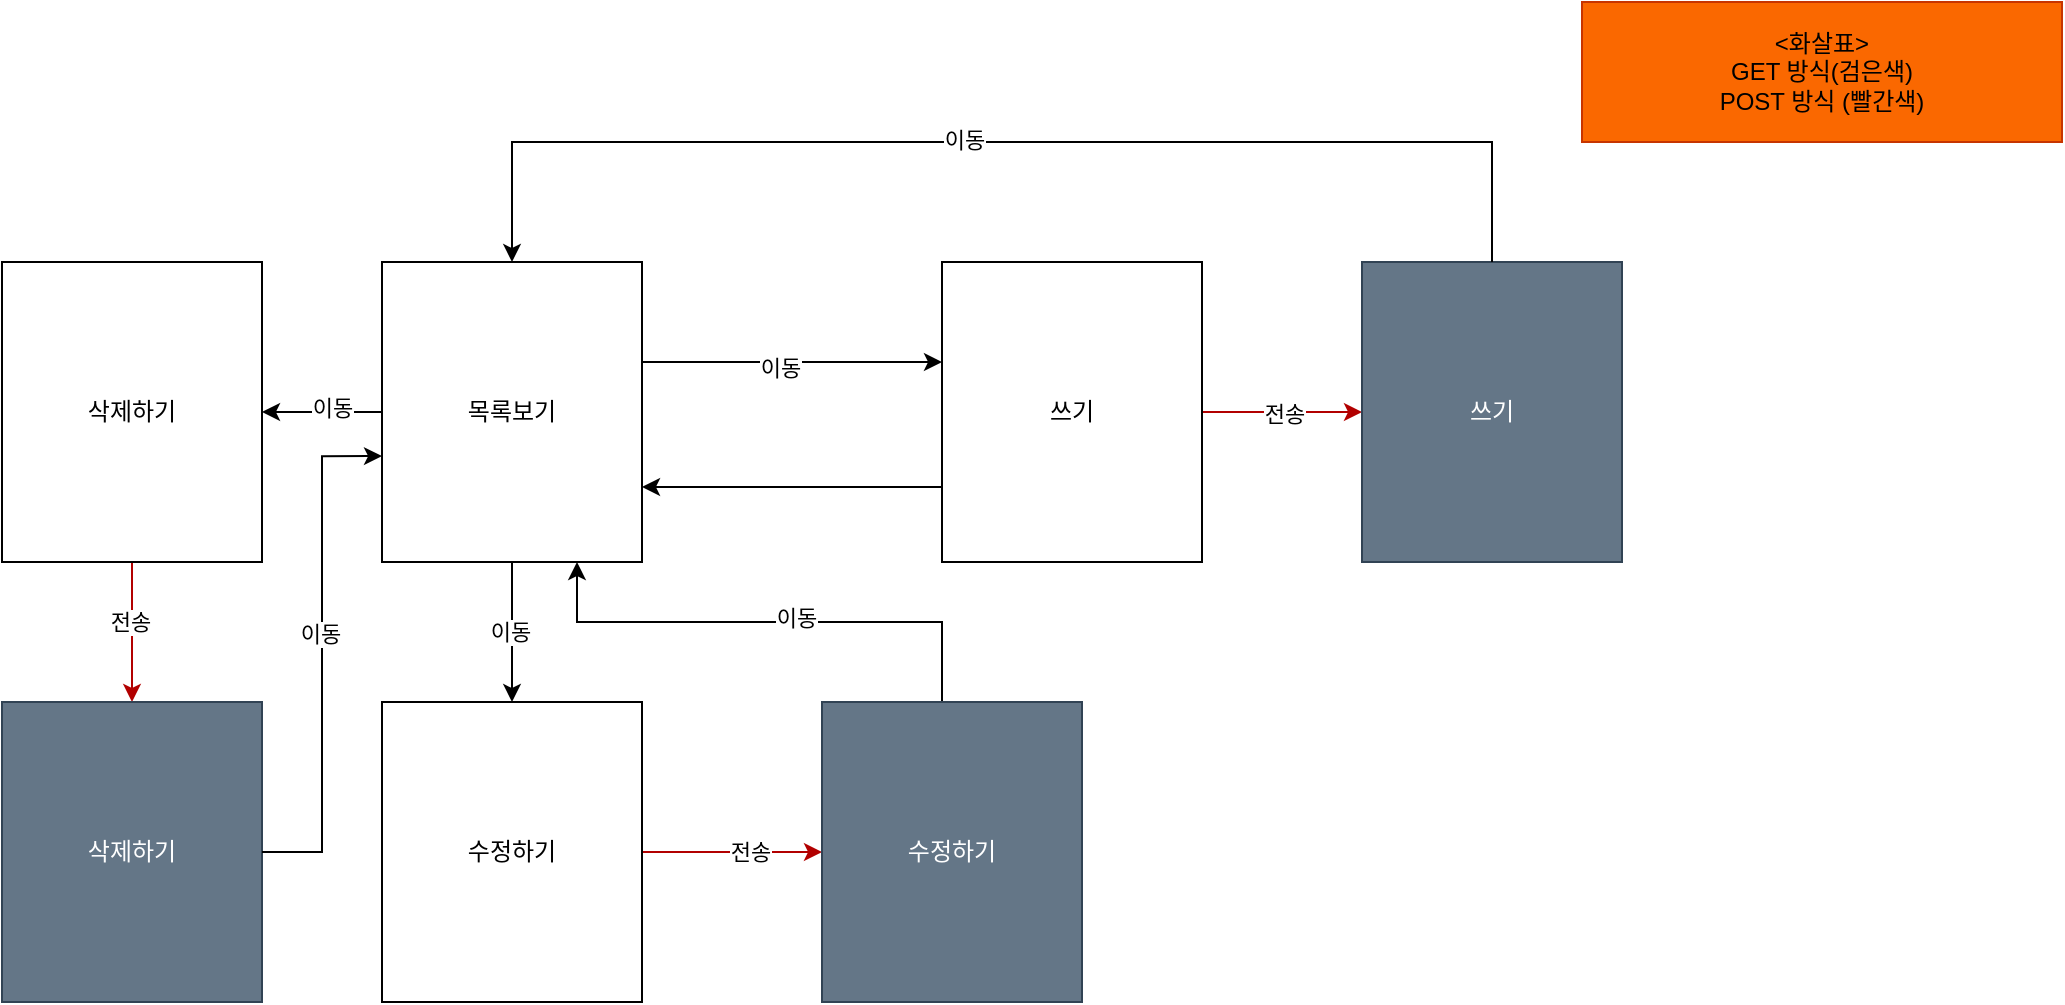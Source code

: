 <mxfile version="24.1.0" type="device">
  <diagram name="페이지-1" id="FMuyrCJI2ra5UQX8NjJK">
    <mxGraphModel dx="1925" dy="820" grid="1" gridSize="10" guides="1" tooltips="1" connect="1" arrows="1" fold="1" page="1" pageScale="1" pageWidth="827" pageHeight="1169" math="0" shadow="0">
      <root>
        <mxCell id="0" />
        <mxCell id="1" parent="0" />
        <mxCell id="ndrh0OWZY0IXniyJLG8j-7" value="" style="edgeStyle=orthogonalEdgeStyle;rounded=0;orthogonalLoop=1;jettySize=auto;html=1;" edge="1" parent="1" source="ndrh0OWZY0IXniyJLG8j-2" target="ndrh0OWZY0IXniyJLG8j-4">
          <mxGeometry relative="1" as="geometry">
            <Array as="points">
              <mxPoint x="270" y="180" />
              <mxPoint x="270" y="180" />
            </Array>
          </mxGeometry>
        </mxCell>
        <mxCell id="ndrh0OWZY0IXniyJLG8j-31" value="이동" style="edgeLabel;html=1;align=center;verticalAlign=middle;resizable=0;points=[];" vertex="1" connectable="0" parent="ndrh0OWZY0IXniyJLG8j-7">
          <mxGeometry x="-0.08" y="-3" relative="1" as="geometry">
            <mxPoint as="offset" />
          </mxGeometry>
        </mxCell>
        <mxCell id="ndrh0OWZY0IXniyJLG8j-13" value="" style="edgeStyle=orthogonalEdgeStyle;rounded=0;orthogonalLoop=1;jettySize=auto;html=1;" edge="1" parent="1" source="ndrh0OWZY0IXniyJLG8j-2" target="ndrh0OWZY0IXniyJLG8j-5">
          <mxGeometry relative="1" as="geometry" />
        </mxCell>
        <mxCell id="ndrh0OWZY0IXniyJLG8j-36" value="이동" style="edgeLabel;html=1;align=center;verticalAlign=middle;resizable=0;points=[];" vertex="1" connectable="0" parent="ndrh0OWZY0IXniyJLG8j-13">
          <mxGeometry y="-1" relative="1" as="geometry">
            <mxPoint as="offset" />
          </mxGeometry>
        </mxCell>
        <mxCell id="ndrh0OWZY0IXniyJLG8j-22" value="" style="edgeStyle=orthogonalEdgeStyle;rounded=0;orthogonalLoop=1;jettySize=auto;html=1;" edge="1" parent="1" source="ndrh0OWZY0IXniyJLG8j-2" target="ndrh0OWZY0IXniyJLG8j-6">
          <mxGeometry relative="1" as="geometry" />
        </mxCell>
        <mxCell id="ndrh0OWZY0IXniyJLG8j-34" value="이동" style="edgeLabel;html=1;align=center;verticalAlign=middle;resizable=0;points=[];" vertex="1" connectable="0" parent="ndrh0OWZY0IXniyJLG8j-22">
          <mxGeometry x="-0.167" y="-2" relative="1" as="geometry">
            <mxPoint as="offset" />
          </mxGeometry>
        </mxCell>
        <mxCell id="ndrh0OWZY0IXniyJLG8j-2" value="목록보기" style="whiteSpace=wrap;html=1;" vertex="1" parent="1">
          <mxGeometry x="110" y="130" width="130" height="150" as="geometry" />
        </mxCell>
        <mxCell id="ndrh0OWZY0IXniyJLG8j-9" value="" style="edgeStyle=orthogonalEdgeStyle;rounded=0;orthogonalLoop=1;jettySize=auto;html=1;fillColor=#e51400;strokeColor=#B20000;" edge="1" parent="1" source="ndrh0OWZY0IXniyJLG8j-4" target="ndrh0OWZY0IXniyJLG8j-8">
          <mxGeometry relative="1" as="geometry" />
        </mxCell>
        <mxCell id="ndrh0OWZY0IXniyJLG8j-32" value="전송" style="edgeLabel;html=1;align=center;verticalAlign=middle;resizable=0;points=[];" vertex="1" connectable="0" parent="ndrh0OWZY0IXniyJLG8j-9">
          <mxGeometry x="0.029" y="-1" relative="1" as="geometry">
            <mxPoint as="offset" />
          </mxGeometry>
        </mxCell>
        <mxCell id="ndrh0OWZY0IXniyJLG8j-40" style="edgeStyle=orthogonalEdgeStyle;rounded=0;orthogonalLoop=1;jettySize=auto;html=1;exitX=0;exitY=0.75;exitDx=0;exitDy=0;entryX=1;entryY=0.75;entryDx=0;entryDy=0;" edge="1" parent="1" source="ndrh0OWZY0IXniyJLG8j-4" target="ndrh0OWZY0IXniyJLG8j-2">
          <mxGeometry relative="1" as="geometry" />
        </mxCell>
        <mxCell id="ndrh0OWZY0IXniyJLG8j-4" value="쓰기" style="whiteSpace=wrap;html=1;" vertex="1" parent="1">
          <mxGeometry x="390" y="130" width="130" height="150" as="geometry" />
        </mxCell>
        <mxCell id="ndrh0OWZY0IXniyJLG8j-15" value="" style="edgeStyle=orthogonalEdgeStyle;rounded=0;orthogonalLoop=1;jettySize=auto;html=1;fillColor=#e51400;strokeColor=#B20000;" edge="1" parent="1" source="ndrh0OWZY0IXniyJLG8j-5" target="ndrh0OWZY0IXniyJLG8j-14">
          <mxGeometry relative="1" as="geometry" />
        </mxCell>
        <mxCell id="ndrh0OWZY0IXniyJLG8j-38" value="전송" style="edgeLabel;html=1;align=center;verticalAlign=middle;resizable=0;points=[];" vertex="1" connectable="0" parent="ndrh0OWZY0IXniyJLG8j-15">
          <mxGeometry x="0.2" relative="1" as="geometry">
            <mxPoint as="offset" />
          </mxGeometry>
        </mxCell>
        <mxCell id="ndrh0OWZY0IXniyJLG8j-5" value="수정하기" style="whiteSpace=wrap;html=1;" vertex="1" parent="1">
          <mxGeometry x="110" y="350" width="130" height="150" as="geometry" />
        </mxCell>
        <mxCell id="ndrh0OWZY0IXniyJLG8j-24" value="" style="edgeStyle=orthogonalEdgeStyle;rounded=0;orthogonalLoop=1;jettySize=auto;html=1;fillColor=#e51400;strokeColor=#B20000;" edge="1" parent="1" source="ndrh0OWZY0IXniyJLG8j-6" target="ndrh0OWZY0IXniyJLG8j-23">
          <mxGeometry relative="1" as="geometry" />
        </mxCell>
        <mxCell id="ndrh0OWZY0IXniyJLG8j-33" value="전송" style="edgeLabel;html=1;align=center;verticalAlign=middle;resizable=0;points=[];" vertex="1" connectable="0" parent="ndrh0OWZY0IXniyJLG8j-24">
          <mxGeometry x="-0.143" y="-1" relative="1" as="geometry">
            <mxPoint as="offset" />
          </mxGeometry>
        </mxCell>
        <mxCell id="ndrh0OWZY0IXniyJLG8j-6" value="삭제하기" style="whiteSpace=wrap;html=1;" vertex="1" parent="1">
          <mxGeometry x="-80" y="130" width="130" height="150" as="geometry" />
        </mxCell>
        <mxCell id="ndrh0OWZY0IXniyJLG8j-8" value="&lt;div&gt;쓰기&lt;/div&gt;" style="whiteSpace=wrap;html=1;fillColor=#647687;fontColor=#ffffff;strokeColor=#314354;" vertex="1" parent="1">
          <mxGeometry x="600" y="130" width="130" height="150" as="geometry" />
        </mxCell>
        <mxCell id="ndrh0OWZY0IXniyJLG8j-11" value="&lt;div&gt;&amp;lt;화살표&amp;gt;&lt;/div&gt;GET 방식(검은색)&lt;div&gt;POST 방식 (빨간색)&lt;/div&gt;" style="text;html=1;align=center;verticalAlign=middle;whiteSpace=wrap;rounded=0;fillColor=#fa6800;fontColor=#000000;strokeColor=#C73500;" vertex="1" parent="1">
          <mxGeometry x="710" width="240" height="70" as="geometry" />
        </mxCell>
        <mxCell id="ndrh0OWZY0IXniyJLG8j-12" style="edgeStyle=orthogonalEdgeStyle;rounded=0;orthogonalLoop=1;jettySize=auto;html=1;entryX=0.5;entryY=0;entryDx=0;entryDy=0;" edge="1" parent="1" source="ndrh0OWZY0IXniyJLG8j-8" target="ndrh0OWZY0IXniyJLG8j-2">
          <mxGeometry relative="1" as="geometry">
            <mxPoint x="160" y="70" as="targetPoint" />
            <Array as="points">
              <mxPoint x="665" y="70" />
              <mxPoint x="175" y="70" />
            </Array>
          </mxGeometry>
        </mxCell>
        <mxCell id="ndrh0OWZY0IXniyJLG8j-30" value="이동" style="edgeLabel;html=1;align=center;verticalAlign=middle;resizable=0;points=[];" vertex="1" connectable="0" parent="ndrh0OWZY0IXniyJLG8j-12">
          <mxGeometry x="0.063" y="-1" relative="1" as="geometry">
            <mxPoint as="offset" />
          </mxGeometry>
        </mxCell>
        <mxCell id="ndrh0OWZY0IXniyJLG8j-16" style="edgeStyle=orthogonalEdgeStyle;rounded=0;orthogonalLoop=1;jettySize=auto;html=1;entryX=0.75;entryY=1;entryDx=0;entryDy=0;" edge="1" parent="1" source="ndrh0OWZY0IXniyJLG8j-14" target="ndrh0OWZY0IXniyJLG8j-2">
          <mxGeometry relative="1" as="geometry">
            <mxPoint x="210" y="301" as="targetPoint" />
            <Array as="points">
              <mxPoint x="390" y="310" />
              <mxPoint x="208" y="310" />
            </Array>
          </mxGeometry>
        </mxCell>
        <mxCell id="ndrh0OWZY0IXniyJLG8j-37" value="이동" style="edgeLabel;html=1;align=center;verticalAlign=middle;resizable=0;points=[];" vertex="1" connectable="0" parent="ndrh0OWZY0IXniyJLG8j-16">
          <mxGeometry x="-0.103" y="-2" relative="1" as="geometry">
            <mxPoint as="offset" />
          </mxGeometry>
        </mxCell>
        <mxCell id="ndrh0OWZY0IXniyJLG8j-14" value="수정하기" style="whiteSpace=wrap;html=1;fillColor=#647687;fontColor=#ffffff;strokeColor=#314354;" vertex="1" parent="1">
          <mxGeometry x="330" y="350" width="130" height="150" as="geometry" />
        </mxCell>
        <mxCell id="ndrh0OWZY0IXniyJLG8j-23" value="삭제하기" style="whiteSpace=wrap;html=1;fillColor=#647687;fontColor=#ffffff;strokeColor=#314354;" vertex="1" parent="1">
          <mxGeometry x="-80" y="350" width="130" height="150" as="geometry" />
        </mxCell>
        <mxCell id="ndrh0OWZY0IXniyJLG8j-25" style="edgeStyle=orthogonalEdgeStyle;rounded=0;orthogonalLoop=1;jettySize=auto;html=1;entryX=0;entryY=0.647;entryDx=0;entryDy=0;entryPerimeter=0;" edge="1" parent="1" source="ndrh0OWZY0IXniyJLG8j-23" target="ndrh0OWZY0IXniyJLG8j-2">
          <mxGeometry relative="1" as="geometry" />
        </mxCell>
        <mxCell id="ndrh0OWZY0IXniyJLG8j-35" value="이동" style="edgeLabel;html=1;align=center;verticalAlign=middle;resizable=0;points=[];" vertex="1" connectable="0" parent="ndrh0OWZY0IXniyJLG8j-25">
          <mxGeometry x="0.078" y="1" relative="1" as="geometry">
            <mxPoint as="offset" />
          </mxGeometry>
        </mxCell>
      </root>
    </mxGraphModel>
  </diagram>
</mxfile>
